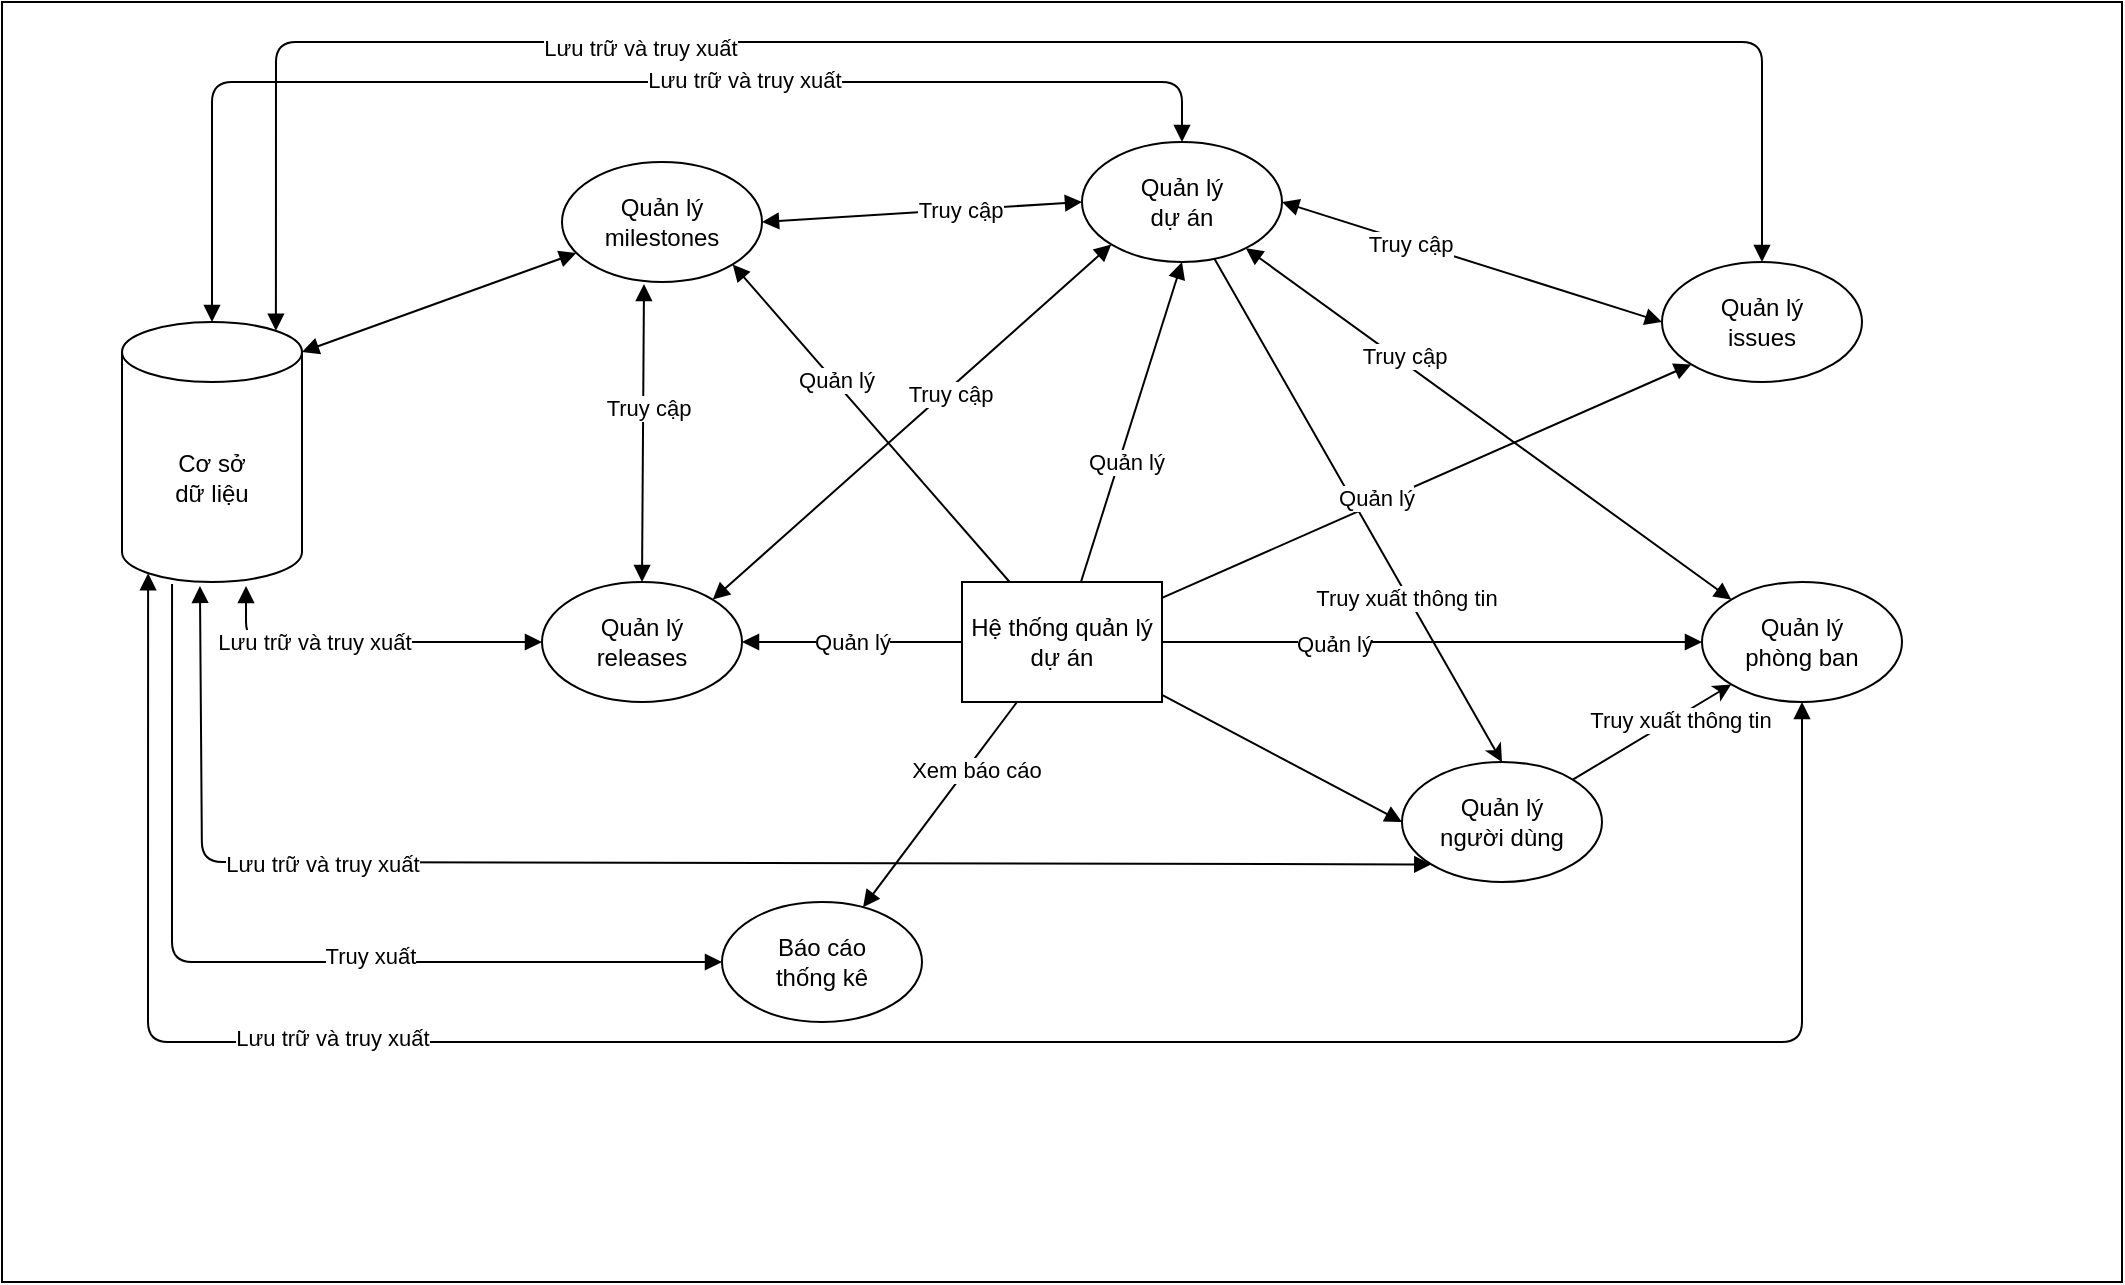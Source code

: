 <mxfile>
    <diagram id="ukJqmPEc_U4y9eFFN8ik" name="Page-1">
        <mxGraphModel dx="2005" dy="787" grid="1" gridSize="10" guides="1" tooltips="1" connect="1" arrows="1" fold="1" page="1" pageScale="1" pageWidth="850" pageHeight="1100" math="0" shadow="0">
            <root>
                <mxCell id="0"/>
                <mxCell id="1" parent="0"/>
                <mxCell id="56" value="" style="rounded=0;whiteSpace=wrap;html=1;fillColor=#FFFFFF;strokeColor=#000000;" vertex="1" parent="1">
                    <mxGeometry x="-190" y="500" width="1060" height="640" as="geometry"/>
                </mxCell>
                <mxCell id="69" value="Hệ thống quản lý dự án" style="rounded=0;whiteSpace=wrap;html=1;fillColor=#FFFFFF;fontColor=#000000;strokeColor=#000000;" vertex="1" parent="1">
                    <mxGeometry x="290" y="790" width="100" height="60" as="geometry"/>
                </mxCell>
                <mxCell id="72" value="Quản lý &lt;br&gt;người dùng" style="ellipse;whiteSpace=wrap;html=1;fillColor=#FFFFFF;fontColor=#000000;strokeColor=#000000;" vertex="1" parent="1">
                    <mxGeometry x="510" y="880" width="100" height="60" as="geometry"/>
                </mxCell>
                <mxCell id="66" style="edgeStyle=none;html=1;entryX=0;entryY=0.5;entryDx=0;entryDy=0;startArrow=none;startFill=0;endArrow=block;endFill=1;strokeColor=#000000;" edge="1" parent="1" source="69" target="72">
                    <mxGeometry relative="1" as="geometry"/>
                </mxCell>
                <mxCell id="73" value="Quản lý &lt;br&gt;phòng ban" style="ellipse;whiteSpace=wrap;html=1;fillColor=#FFFFFF;fontColor=#000000;strokeColor=#000000;" vertex="1" parent="1">
                    <mxGeometry x="660" y="790" width="100" height="60" as="geometry"/>
                </mxCell>
                <mxCell id="67" style="edgeStyle=none;html=1;entryX=0;entryY=0.5;entryDx=0;entryDy=0;endArrow=block;endFill=1;startArrow=none;startFill=0;strokeColor=#000000;" edge="1" parent="1" source="69" target="73">
                    <mxGeometry relative="1" as="geometry"/>
                </mxCell>
                <mxCell id="68" value="Quản lý" style="edgeLabel;html=1;align=center;verticalAlign=middle;resizable=0;points=[];fontColor=#000000;labelBackgroundColor=#FFFFFF;" vertex="1" connectable="0" parent="67">
                    <mxGeometry x="-0.363" y="-1" relative="1" as="geometry">
                        <mxPoint as="offset"/>
                    </mxGeometry>
                </mxCell>
                <mxCell id="70" style="edgeStyle=none;html=1;entryX=0;entryY=1;entryDx=0;entryDy=0;strokeColor=#000000;" edge="1" parent="1" source="72" target="73">
                    <mxGeometry relative="1" as="geometry"/>
                </mxCell>
                <mxCell id="71" value="Truy xuất thông tin" style="edgeLabel;html=1;align=center;verticalAlign=middle;resizable=0;points=[];fontColor=#000000;labelBackgroundColor=#FFFFFF;" vertex="1" connectable="0" parent="70">
                    <mxGeometry x="0.326" y="-2" relative="1" as="geometry">
                        <mxPoint as="offset"/>
                    </mxGeometry>
                </mxCell>
                <mxCell id="77" value="Quản lý&lt;br&gt;milestones" style="ellipse;whiteSpace=wrap;html=1;fillColor=#FFFFFF;fontColor=#000000;strokeColor=#000000;" vertex="1" parent="1">
                    <mxGeometry x="90" y="580" width="100" height="60" as="geometry"/>
                </mxCell>
                <mxCell id="62" style="edgeStyle=none;html=1;entryX=1;entryY=1;entryDx=0;entryDy=0;endArrow=block;endFill=1;startArrow=none;startFill=0;strokeColor=#000000;" edge="1" parent="1" source="69" target="77">
                    <mxGeometry relative="1" as="geometry"/>
                </mxCell>
                <mxCell id="63" value="Quản lý" style="edgeLabel;html=1;align=center;verticalAlign=middle;resizable=0;points=[];fontColor=#000000;labelBackgroundColor=#FFFFFF;" vertex="1" connectable="0" parent="62">
                    <mxGeometry x="0.257" relative="1" as="geometry">
                        <mxPoint y="-1" as="offset"/>
                    </mxGeometry>
                </mxCell>
                <mxCell id="78" style="edgeStyle=none;html=1;entryX=0;entryY=0;entryDx=0;entryDy=0;startArrow=block;startFill=1;endArrow=block;endFill=1;strokeColor=#000000;" edge="1" parent="1" source="82" target="73">
                    <mxGeometry relative="1" as="geometry"/>
                </mxCell>
                <mxCell id="79" value="Truy cập" style="edgeLabel;html=1;align=center;verticalAlign=middle;resizable=0;points=[];fontColor=#000000;labelBackgroundColor=#FFFFFF;" vertex="1" connectable="0" parent="78">
                    <mxGeometry x="-0.361" y="3" relative="1" as="geometry">
                        <mxPoint as="offset"/>
                    </mxGeometry>
                </mxCell>
                <mxCell id="80" style="edgeStyle=none;html=1;entryX=0.5;entryY=0;entryDx=0;entryDy=0;strokeColor=#000000;" edge="1" parent="1" source="82" target="72">
                    <mxGeometry relative="1" as="geometry"/>
                </mxCell>
                <mxCell id="81" value="Truy xuất thông tin" style="edgeLabel;html=1;align=center;verticalAlign=middle;resizable=0;points=[];fontColor=#000000;labelBackgroundColor=#FFFFFF;" vertex="1" connectable="0" parent="80">
                    <mxGeometry x="0.335" y="-1" relative="1" as="geometry">
                        <mxPoint y="1" as="offset"/>
                    </mxGeometry>
                </mxCell>
                <mxCell id="82" value="Quản lý &lt;br&gt;dự án" style="ellipse;whiteSpace=wrap;html=1;fillColor=#FFFFFF;fontColor=#000000;strokeColor=#000000;" vertex="1" parent="1">
                    <mxGeometry x="350" y="570" width="100" height="60" as="geometry"/>
                </mxCell>
                <mxCell id="64" style="edgeStyle=none;html=1;entryX=0.5;entryY=1;entryDx=0;entryDy=0;startArrow=none;startFill=0;endArrow=block;endFill=1;strokeColor=#000000;" edge="1" parent="1" source="69" target="82">
                    <mxGeometry relative="1" as="geometry"/>
                </mxCell>
                <mxCell id="65" value="Quản lý" style="edgeLabel;html=1;align=center;verticalAlign=middle;resizable=0;points=[];fontColor=#000000;labelBackgroundColor=#FFFFFF;" vertex="1" connectable="0" parent="64">
                    <mxGeometry x="-0.237" y="-3" relative="1" as="geometry">
                        <mxPoint as="offset"/>
                    </mxGeometry>
                </mxCell>
                <mxCell id="74" style="edgeStyle=none;html=1;entryX=0;entryY=0.5;entryDx=0;entryDy=0;startArrow=block;startFill=1;endArrow=block;endFill=1;exitX=1;exitY=0.5;exitDx=0;exitDy=0;strokeColor=#000000;" edge="1" parent="1" source="77" target="82">
                    <mxGeometry relative="1" as="geometry"/>
                </mxCell>
                <mxCell id="75" value="Truy cập" style="edgeLabel;html=1;align=center;verticalAlign=middle;resizable=0;points=[];fontColor=#000000;labelBackgroundColor=#FFFFFF;" vertex="1" connectable="0" parent="74">
                    <mxGeometry x="0.232" relative="1" as="geometry">
                        <mxPoint as="offset"/>
                    </mxGeometry>
                </mxCell>
                <mxCell id="83" style="edgeStyle=none;html=1;exitX=1;exitY=0;exitDx=0;exitDy=0;entryX=0;entryY=1;entryDx=0;entryDy=0;startArrow=block;startFill=1;endArrow=block;endFill=1;strokeColor=#000000;" edge="1" parent="1" source="85" target="82">
                    <mxGeometry relative="1" as="geometry"/>
                </mxCell>
                <mxCell id="84" value="Truy cập" style="edgeLabel;html=1;align=center;verticalAlign=middle;resizable=0;points=[];fontColor=#000000;labelBackgroundColor=#FFFFFF;" vertex="1" connectable="0" parent="83">
                    <mxGeometry x="0.171" y="-2" relative="1" as="geometry">
                        <mxPoint as="offset"/>
                    </mxGeometry>
                </mxCell>
                <mxCell id="85" value="Quản lý&lt;br&gt;releases" style="ellipse;whiteSpace=wrap;html=1;fillColor=#FFFFFF;fontColor=#000000;strokeColor=#000000;" vertex="1" parent="1">
                    <mxGeometry x="80" y="790" width="100" height="60" as="geometry"/>
                </mxCell>
                <mxCell id="61" value="&lt;span style=&quot;font-family: Helvetica; font-size: 11px; font-style: normal; font-variant-ligatures: normal; font-variant-caps: normal; font-weight: 400; letter-spacing: normal; orphans: 2; text-align: center; text-indent: 0px; text-transform: none; widows: 2; word-spacing: 0px; -webkit-text-stroke-width: 0px; text-decoration-thickness: initial; text-decoration-style: initial; text-decoration-color: initial; float: none; display: inline !important;&quot;&gt;Quản lý&lt;/span&gt;" style="edgeStyle=none;html=1;entryX=1;entryY=0.5;entryDx=0;entryDy=0;endArrow=block;endFill=1;startArrow=none;startFill=0;strokeColor=#000000;fontColor=#000000;labelBackgroundColor=#FFFFFF;" edge="1" parent="1" source="69" target="85">
                    <mxGeometry relative="1" as="geometry"/>
                </mxCell>
                <mxCell id="86" style="edgeStyle=none;html=1;startArrow=block;startFill=1;endArrow=block;endFill=1;exitX=0;exitY=0.5;exitDx=0;exitDy=0;entryX=1;entryY=0.5;entryDx=0;entryDy=0;strokeColor=#000000;" edge="1" parent="1" source="88" target="82">
                    <mxGeometry relative="1" as="geometry"/>
                </mxCell>
                <mxCell id="87" value="Truy cập" style="edgeLabel;html=1;align=center;verticalAlign=middle;resizable=0;points=[];fontColor=#000000;labelBackgroundColor=#FFFFFF;" vertex="1" connectable="0" parent="86">
                    <mxGeometry x="0.327" y="1" relative="1" as="geometry">
                        <mxPoint as="offset"/>
                    </mxGeometry>
                </mxCell>
                <mxCell id="88" value="Quản lý&lt;br&gt;issues" style="ellipse;whiteSpace=wrap;html=1;fillColor=#FFFFFF;fontColor=#000000;strokeColor=#000000;" vertex="1" parent="1">
                    <mxGeometry x="640" y="630" width="100" height="60" as="geometry"/>
                </mxCell>
                <mxCell id="59" style="edgeStyle=none;html=1;entryX=0;entryY=1;entryDx=0;entryDy=0;endArrow=block;endFill=1;startArrow=none;startFill=0;strokeColor=#000000;" edge="1" parent="1" source="69" target="88">
                    <mxGeometry relative="1" as="geometry"/>
                </mxCell>
                <mxCell id="60" value="Quản lý" style="edgeLabel;html=1;align=center;verticalAlign=middle;resizable=0;points=[];fontColor=#000000;labelBackgroundColor=#FFFFFF;" vertex="1" connectable="0" parent="59">
                    <mxGeometry x="-0.184" y="3" relative="1" as="geometry">
                        <mxPoint as="offset"/>
                    </mxGeometry>
                </mxCell>
                <mxCell id="89" value="Báo cáo&lt;br&gt;thống kê" style="ellipse;whiteSpace=wrap;html=1;fillColor=#FFFFFF;fontColor=#000000;strokeColor=#000000;" vertex="1" parent="1">
                    <mxGeometry x="170" y="950" width="100" height="60" as="geometry"/>
                </mxCell>
                <mxCell id="57" style="edgeStyle=none;html=1;endArrow=block;endFill=1;startArrow=none;startFill=0;strokeColor=#000000;" edge="1" parent="1" source="69" target="89">
                    <mxGeometry relative="1" as="geometry"/>
                </mxCell>
                <mxCell id="58" value="Xem báo cáo" style="edgeLabel;html=1;align=center;verticalAlign=middle;resizable=0;points=[];fontColor=#000000;labelBackgroundColor=#FFFFFF;" vertex="1" connectable="0" parent="57">
                    <mxGeometry x="-0.384" y="4" relative="1" as="geometry">
                        <mxPoint as="offset"/>
                    </mxGeometry>
                </mxCell>
                <mxCell id="90" value="Cơ sở&lt;br&gt;dữ liệu" style="shape=cylinder3;whiteSpace=wrap;html=1;boundedLbl=1;backgroundOutline=1;size=15;fillColor=#FFFFFF;fontColor=#000000;strokeColor=#000000;" vertex="1" parent="1">
                    <mxGeometry x="-130" y="660" width="90" height="130" as="geometry"/>
                </mxCell>
                <mxCell id="91" style="edgeStyle=none;html=1;entryX=0.689;entryY=1.015;entryDx=0;entryDy=0;entryPerimeter=0;startArrow=block;startFill=1;endArrow=block;endFill=1;exitX=0;exitY=0.5;exitDx=0;exitDy=0;strokeColor=#000000;" edge="1" parent="1" source="85" target="90">
                    <mxGeometry relative="1" as="geometry">
                        <mxPoint x="129.248" y="683.655" as="sourcePoint"/>
                        <mxPoint x="-35" y="810" as="targetPoint"/>
                        <Array as="points">
                            <mxPoint x="-68" y="820"/>
                        </Array>
                    </mxGeometry>
                </mxCell>
                <mxCell id="92" value="Lưu trữ và truy xuất" style="edgeLabel;html=1;align=center;verticalAlign=middle;resizable=0;points=[];fontColor=#000000;labelBackgroundColor=#FFFFFF;" vertex="1" connectable="0" parent="91">
                    <mxGeometry x="0.3" relative="1" as="geometry">
                        <mxPoint as="offset"/>
                    </mxGeometry>
                </mxCell>
                <mxCell id="93" style="edgeStyle=none;html=1;entryX=0.433;entryY=1.015;entryDx=0;entryDy=0;entryPerimeter=0;startArrow=block;startFill=1;endArrow=block;endFill=1;exitX=0;exitY=1;exitDx=0;exitDy=0;strokeColor=#000000;" edge="1" parent="1" source="72" target="90">
                    <mxGeometry relative="1" as="geometry">
                        <mxPoint x="80" y="840" as="sourcePoint"/>
                        <mxPoint x="10" y="850" as="targetPoint"/>
                        <Array as="points">
                            <mxPoint x="-90" y="930"/>
                        </Array>
                    </mxGeometry>
                </mxCell>
                <mxCell id="94" value="Lưu trữ và truy xuất" style="edgeLabel;html=1;align=center;verticalAlign=middle;resizable=0;points=[];fontColor=#000000;labelBackgroundColor=#FFFFFF;" vertex="1" connectable="0" parent="93">
                    <mxGeometry x="0.473" y="1" relative="1" as="geometry">
                        <mxPoint as="offset"/>
                    </mxGeometry>
                </mxCell>
                <mxCell id="95" style="edgeStyle=none;html=1;entryX=0.5;entryY=0;entryDx=0;entryDy=0;entryPerimeter=0;startArrow=block;startFill=1;endArrow=block;endFill=1;exitX=0.5;exitY=0;exitDx=0;exitDy=0;strokeColor=#000000;" edge="1" parent="1" source="82" target="90">
                    <mxGeometry relative="1" as="geometry">
                        <mxPoint x="494.645" y="1001.213" as="sourcePoint"/>
                        <mxPoint x="10" y="875" as="targetPoint"/>
                        <Array as="points">
                            <mxPoint x="400" y="540"/>
                            <mxPoint x="-85" y="540"/>
                        </Array>
                    </mxGeometry>
                </mxCell>
                <mxCell id="96" value="Lưu trữ và truy xuất" style="edgeLabel;html=1;align=center;verticalAlign=middle;resizable=0;points=[];fontColor=#000000;labelBackgroundColor=#FFFFFF;" vertex="1" connectable="0" parent="95">
                    <mxGeometry x="-0.216" y="-1" relative="1" as="geometry">
                        <mxPoint as="offset"/>
                    </mxGeometry>
                </mxCell>
                <mxCell id="97" style="edgeStyle=none;html=1;entryX=0.855;entryY=0;entryDx=0;entryDy=4.35;entryPerimeter=0;startArrow=block;startFill=1;endArrow=block;endFill=1;exitX=0.5;exitY=0;exitDx=0;exitDy=0;strokeColor=#000000;" edge="1" parent="1" source="88" target="90">
                    <mxGeometry relative="1" as="geometry">
                        <mxPoint x="390" y="640" as="sourcePoint"/>
                        <mxPoint x="10" y="900" as="targetPoint"/>
                        <Array as="points">
                            <mxPoint x="690" y="520"/>
                            <mxPoint x="-53" y="520"/>
                        </Array>
                    </mxGeometry>
                </mxCell>
                <mxCell id="98" value="Lưu trữ và truy xuất" style="edgeLabel;html=1;align=center;verticalAlign=middle;resizable=0;points=[];fontColor=#000000;labelBackgroundColor=#FFFFFF;" vertex="1" connectable="0" parent="97">
                    <mxGeometry x="0.346" y="3" relative="1" as="geometry">
                        <mxPoint as="offset"/>
                    </mxGeometry>
                </mxCell>
                <mxCell id="99" style="edgeStyle=none;html=1;entryX=0.145;entryY=1;entryDx=0;entryDy=-4.35;entryPerimeter=0;startArrow=block;startFill=1;endArrow=block;endFill=1;exitX=0.5;exitY=1;exitDx=0;exitDy=0;strokeColor=#000000;" edge="1" parent="1" source="73" target="90">
                    <mxGeometry relative="1" as="geometry">
                        <mxPoint x="584.645" y="711.213" as="sourcePoint"/>
                        <mxPoint x="10" y="925" as="targetPoint"/>
                        <Array as="points">
                            <mxPoint x="710" y="1020"/>
                            <mxPoint x="-117" y="1020"/>
                        </Array>
                    </mxGeometry>
                </mxCell>
                <mxCell id="100" value="Lưu trữ và truy xuất" style="edgeLabel;html=1;align=center;verticalAlign=middle;resizable=0;points=[];fontColor=#000000;labelBackgroundColor=#FFFFFF;" vertex="1" connectable="0" parent="99">
                    <mxGeometry x="0.47" y="-2" relative="1" as="geometry">
                        <mxPoint as="offset"/>
                    </mxGeometry>
                </mxCell>
                <mxCell id="101" style="edgeStyle=none;html=1;startArrow=none;startFill=0;endArrow=block;endFill=1;exitX=0.278;exitY=1.008;exitDx=0;exitDy=0;exitPerimeter=0;entryX=0;entryY=0.5;entryDx=0;entryDy=0;strokeColor=#000000;" edge="1" parent="1" source="90" target="89">
                    <mxGeometry relative="1" as="geometry">
                        <mxPoint x="670" y="800" as="sourcePoint"/>
                        <mxPoint x="90" y="1070" as="targetPoint"/>
                        <Array as="points">
                            <mxPoint x="-105" y="980"/>
                        </Array>
                    </mxGeometry>
                </mxCell>
                <mxCell id="102" value="Truy xuất" style="edgeLabel;html=1;align=center;verticalAlign=middle;resizable=0;points=[];fontColor=#000000;labelBackgroundColor=#FFFFFF;" vertex="1" connectable="0" parent="101">
                    <mxGeometry x="0.24" y="3" relative="1" as="geometry">
                        <mxPoint as="offset"/>
                    </mxGeometry>
                </mxCell>
                <mxCell id="76" style="edgeStyle=none;html=1;entryX=1;entryY=0;entryDx=0;entryDy=15;entryPerimeter=0;startArrow=block;startFill=1;endArrow=block;endFill=1;strokeColor=#000000;" edge="1" parent="1" source="77" target="90">
                    <mxGeometry relative="1" as="geometry"/>
                </mxCell>
                <mxCell id="103" style="edgeStyle=none;html=1;exitX=0.5;exitY=0;exitDx=0;exitDy=0;entryX=0.41;entryY=1.017;entryDx=0;entryDy=0;startArrow=block;startFill=1;endArrow=block;endFill=1;entryPerimeter=0;strokeColor=#000000;" edge="1" parent="1" source="85" target="77">
                    <mxGeometry relative="1" as="geometry">
                        <mxPoint x="175.355" y="808.787" as="sourcePoint"/>
                        <mxPoint x="374.645" y="631.213" as="targetPoint"/>
                    </mxGeometry>
                </mxCell>
                <mxCell id="104" value="Truy cập" style="edgeLabel;html=1;align=center;verticalAlign=middle;resizable=0;points=[];fontColor=#000000;labelBackgroundColor=#FFFFFF;" vertex="1" connectable="0" parent="103">
                    <mxGeometry x="0.171" y="-2" relative="1" as="geometry">
                        <mxPoint as="offset"/>
                    </mxGeometry>
                </mxCell>
            </root>
        </mxGraphModel>
    </diagram>
</mxfile>
